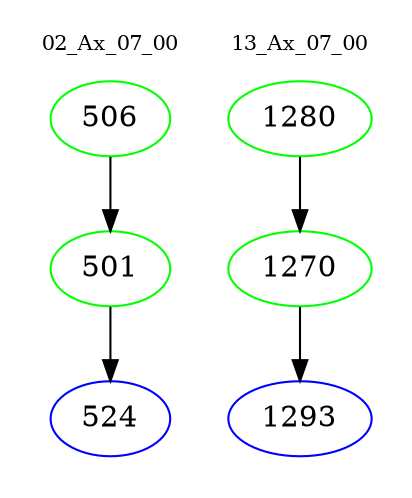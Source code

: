 digraph{
subgraph cluster_0 {
color = white
label = "02_Ax_07_00";
fontsize=10;
T0_506 [label="506", color="green"]
T0_506 -> T0_501 [color="black"]
T0_501 [label="501", color="green"]
T0_501 -> T0_524 [color="black"]
T0_524 [label="524", color="blue"]
}
subgraph cluster_1 {
color = white
label = "13_Ax_07_00";
fontsize=10;
T1_1280 [label="1280", color="green"]
T1_1280 -> T1_1270 [color="black"]
T1_1270 [label="1270", color="green"]
T1_1270 -> T1_1293 [color="black"]
T1_1293 [label="1293", color="blue"]
}
}
